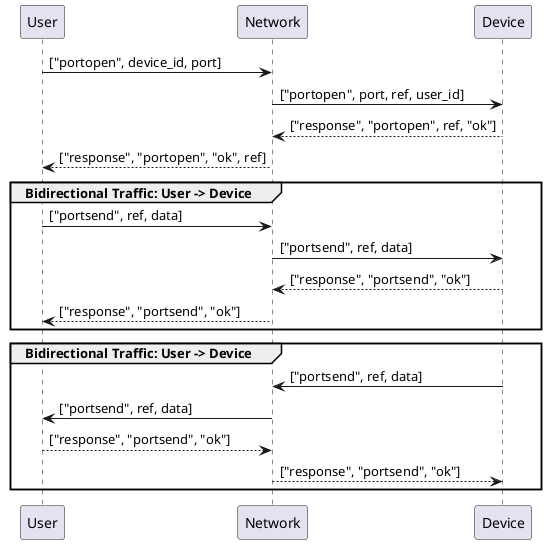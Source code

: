 @startuml
User -> Network: ["portopen", device_id, port]
Network -> Device: ["portopen", port, ref, user_id]

Network <-- Device : ["response", "portopen", ref, "ok"]
User <-- Network: ["response", "portopen", "ok", ref]

group Bidirectional Traffic: User -> Device

    User -> Network: ["portsend", ref, data]
    Network -> Device: ["portsend", ref, data]

    Network <-- Device: ["response", "portsend", "ok"]
    User <-- Network: ["response", "portsend", "ok"]

end

group Bidirectional Traffic: User -> Device

    Network <- Device: ["portsend", ref, data]
    User <- Network: ["portsend", ref, data]

    User --> Network: ["response", "portsend", "ok"]
    Network --> Device: ["response", "portsend", "ok"]

end

@enduml
